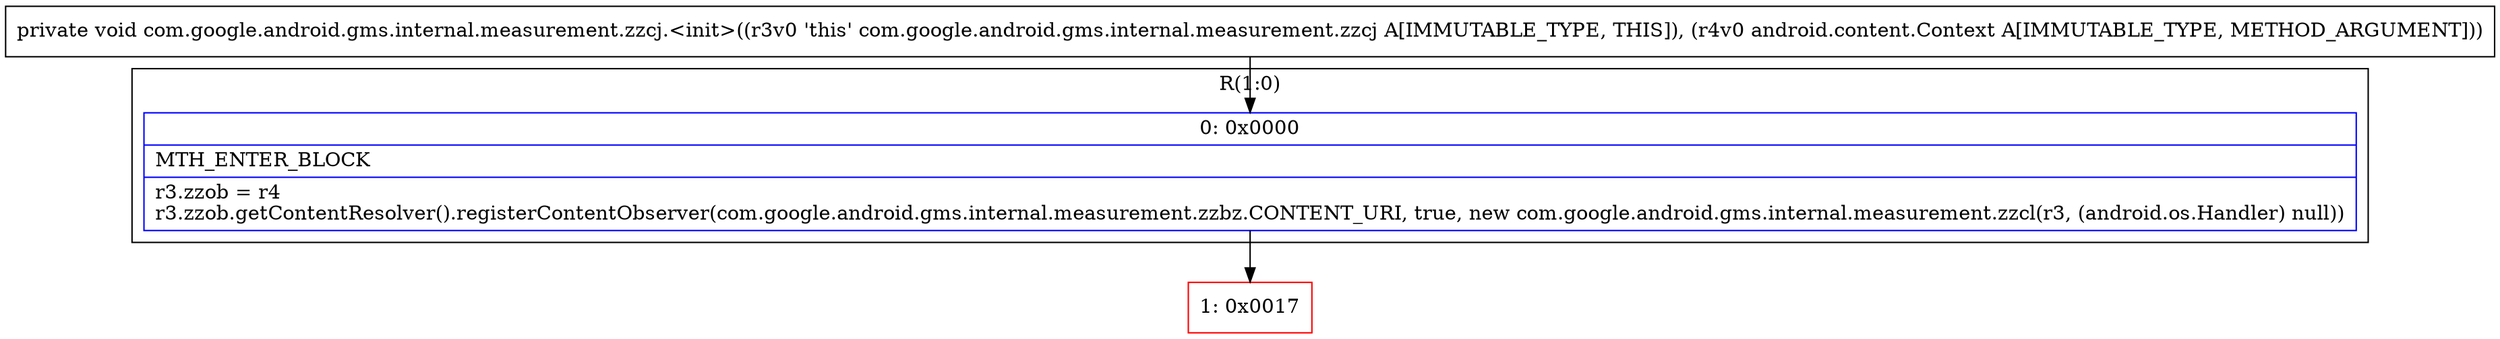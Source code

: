 digraph "CFG forcom.google.android.gms.internal.measurement.zzcj.\<init\>(Landroid\/content\/Context;)V" {
subgraph cluster_Region_1449590634 {
label = "R(1:0)";
node [shape=record,color=blue];
Node_0 [shape=record,label="{0\:\ 0x0000|MTH_ENTER_BLOCK\l|r3.zzob = r4\lr3.zzob.getContentResolver().registerContentObserver(com.google.android.gms.internal.measurement.zzbz.CONTENT_URI, true, new com.google.android.gms.internal.measurement.zzcl(r3, (android.os.Handler) null))\l}"];
}
Node_1 [shape=record,color=red,label="{1\:\ 0x0017}"];
MethodNode[shape=record,label="{private void com.google.android.gms.internal.measurement.zzcj.\<init\>((r3v0 'this' com.google.android.gms.internal.measurement.zzcj A[IMMUTABLE_TYPE, THIS]), (r4v0 android.content.Context A[IMMUTABLE_TYPE, METHOD_ARGUMENT])) }"];
MethodNode -> Node_0;
Node_0 -> Node_1;
}

